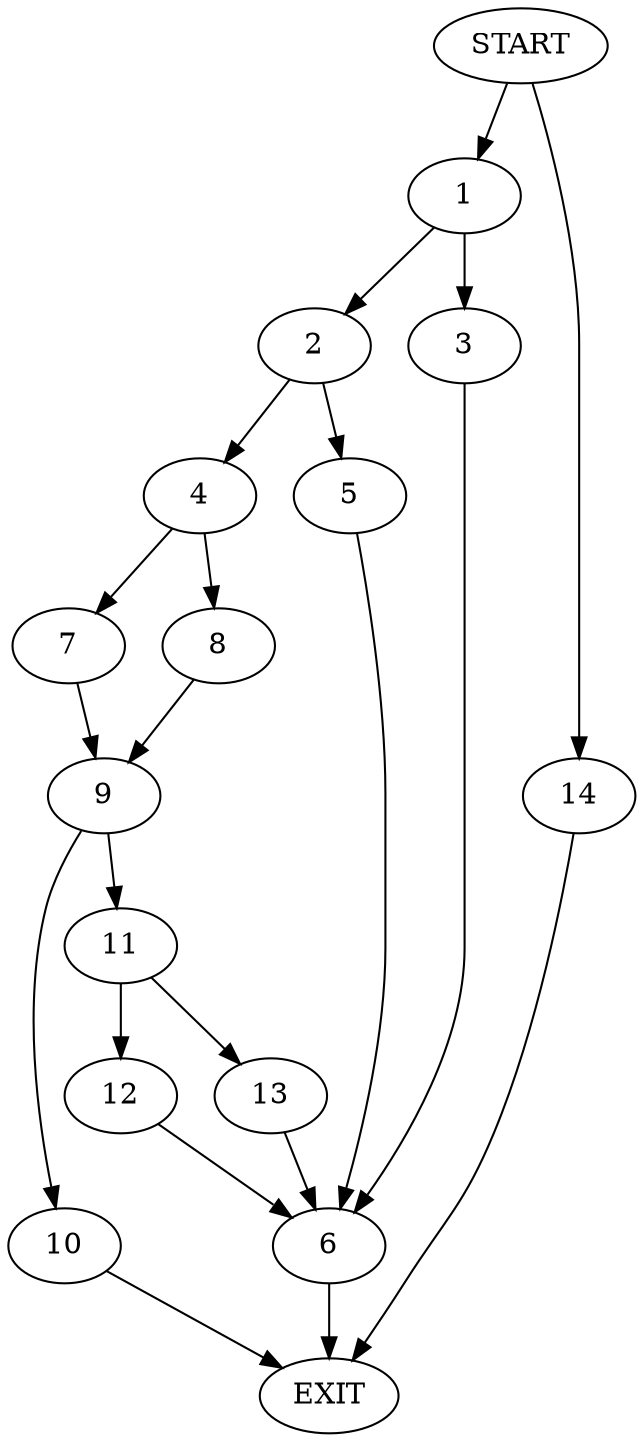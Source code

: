 digraph {
0 [label="START"]
15 [label="EXIT"]
0 -> 1
1 -> 2
1 -> 3
2 -> 4
2 -> 5
3 -> 6
6 -> 15
5 -> 6
4 -> 7
4 -> 8
7 -> 9
8 -> 9
9 -> 10
9 -> 11
11 -> 12
11 -> 13
10 -> 15
12 -> 6
13 -> 6
0 -> 14
14 -> 15
}

